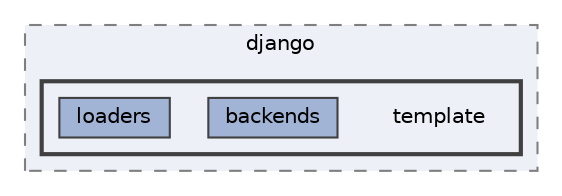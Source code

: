 digraph "C:/Users/LukeMabie/documents/Development/Password_Saver_Using_Django-master/venv/Lib/site-packages/django/template"
{
 // LATEX_PDF_SIZE
  bgcolor="transparent";
  edge [fontname=Helvetica,fontsize=10,labelfontname=Helvetica,labelfontsize=10];
  node [fontname=Helvetica,fontsize=10,shape=box,height=0.2,width=0.4];
  compound=true
  subgraph clusterdir_fd6995093b1bd7e4f343e90421fa64e3 {
    graph [ bgcolor="#edf0f7", pencolor="grey50", label="django", fontname=Helvetica,fontsize=10 style="filled,dashed", URL="dir_fd6995093b1bd7e4f343e90421fa64e3.html",tooltip=""]
  subgraph clusterdir_e0e0aab43a8ec1a19efaf837023f7297 {
    graph [ bgcolor="#edf0f7", pencolor="grey25", label="", fontname=Helvetica,fontsize=10 style="filled,bold", URL="dir_e0e0aab43a8ec1a19efaf837023f7297.html",tooltip=""]
    dir_e0e0aab43a8ec1a19efaf837023f7297 [shape=plaintext, label="template"];
  dir_985ad4a2618c51137043936b9535e91f [label="backends", fillcolor="#a2b4d6", color="grey25", style="filled", URL="dir_985ad4a2618c51137043936b9535e91f.html",tooltip=""];
  dir_411340541d57702af30989e69d5c21e6 [label="loaders", fillcolor="#a2b4d6", color="grey25", style="filled", URL="dir_411340541d57702af30989e69d5c21e6.html",tooltip=""];
  }
  }
}
